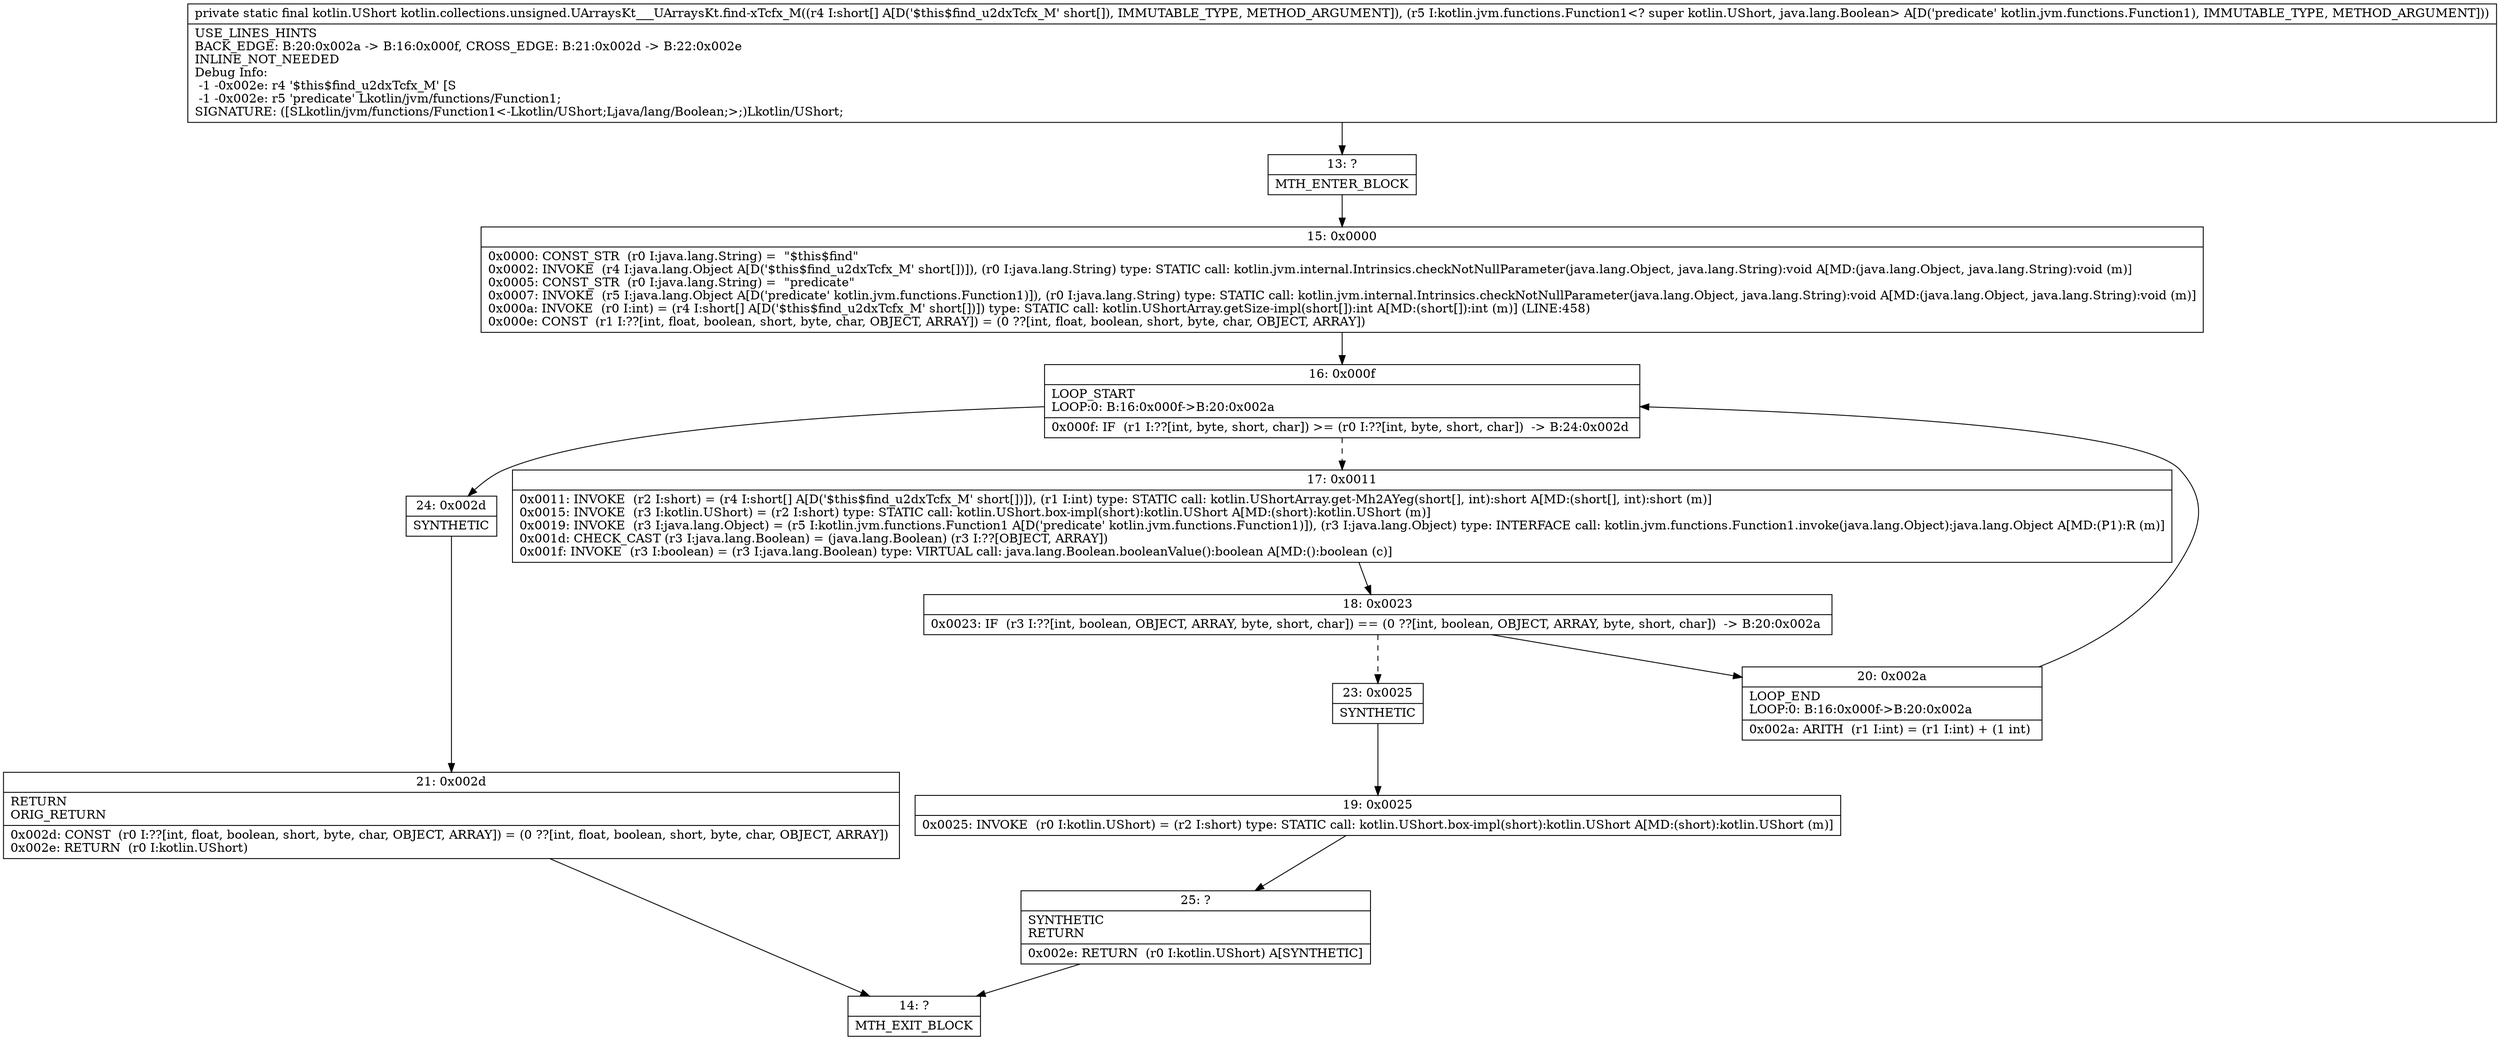 digraph "CFG forkotlin.collections.unsigned.UArraysKt___UArraysKt.find\-xTcfx_M([SLkotlin\/jvm\/functions\/Function1;)Lkotlin\/UShort;" {
Node_13 [shape=record,label="{13\:\ ?|MTH_ENTER_BLOCK\l}"];
Node_15 [shape=record,label="{15\:\ 0x0000|0x0000: CONST_STR  (r0 I:java.lang.String) =  \"$this$find\" \l0x0002: INVOKE  (r4 I:java.lang.Object A[D('$this$find_u2dxTcfx_M' short[])]), (r0 I:java.lang.String) type: STATIC call: kotlin.jvm.internal.Intrinsics.checkNotNullParameter(java.lang.Object, java.lang.String):void A[MD:(java.lang.Object, java.lang.String):void (m)]\l0x0005: CONST_STR  (r0 I:java.lang.String) =  \"predicate\" \l0x0007: INVOKE  (r5 I:java.lang.Object A[D('predicate' kotlin.jvm.functions.Function1)]), (r0 I:java.lang.String) type: STATIC call: kotlin.jvm.internal.Intrinsics.checkNotNullParameter(java.lang.Object, java.lang.String):void A[MD:(java.lang.Object, java.lang.String):void (m)]\l0x000a: INVOKE  (r0 I:int) = (r4 I:short[] A[D('$this$find_u2dxTcfx_M' short[])]) type: STATIC call: kotlin.UShortArray.getSize\-impl(short[]):int A[MD:(short[]):int (m)] (LINE:458)\l0x000e: CONST  (r1 I:??[int, float, boolean, short, byte, char, OBJECT, ARRAY]) = (0 ??[int, float, boolean, short, byte, char, OBJECT, ARRAY]) \l}"];
Node_16 [shape=record,label="{16\:\ 0x000f|LOOP_START\lLOOP:0: B:16:0x000f\-\>B:20:0x002a\l|0x000f: IF  (r1 I:??[int, byte, short, char]) \>= (r0 I:??[int, byte, short, char])  \-\> B:24:0x002d \l}"];
Node_17 [shape=record,label="{17\:\ 0x0011|0x0011: INVOKE  (r2 I:short) = (r4 I:short[] A[D('$this$find_u2dxTcfx_M' short[])]), (r1 I:int) type: STATIC call: kotlin.UShortArray.get\-Mh2AYeg(short[], int):short A[MD:(short[], int):short (m)]\l0x0015: INVOKE  (r3 I:kotlin.UShort) = (r2 I:short) type: STATIC call: kotlin.UShort.box\-impl(short):kotlin.UShort A[MD:(short):kotlin.UShort (m)]\l0x0019: INVOKE  (r3 I:java.lang.Object) = (r5 I:kotlin.jvm.functions.Function1 A[D('predicate' kotlin.jvm.functions.Function1)]), (r3 I:java.lang.Object) type: INTERFACE call: kotlin.jvm.functions.Function1.invoke(java.lang.Object):java.lang.Object A[MD:(P1):R (m)]\l0x001d: CHECK_CAST (r3 I:java.lang.Boolean) = (java.lang.Boolean) (r3 I:??[OBJECT, ARRAY]) \l0x001f: INVOKE  (r3 I:boolean) = (r3 I:java.lang.Boolean) type: VIRTUAL call: java.lang.Boolean.booleanValue():boolean A[MD:():boolean (c)]\l}"];
Node_18 [shape=record,label="{18\:\ 0x0023|0x0023: IF  (r3 I:??[int, boolean, OBJECT, ARRAY, byte, short, char]) == (0 ??[int, boolean, OBJECT, ARRAY, byte, short, char])  \-\> B:20:0x002a \l}"];
Node_20 [shape=record,label="{20\:\ 0x002a|LOOP_END\lLOOP:0: B:16:0x000f\-\>B:20:0x002a\l|0x002a: ARITH  (r1 I:int) = (r1 I:int) + (1 int) \l}"];
Node_23 [shape=record,label="{23\:\ 0x0025|SYNTHETIC\l}"];
Node_19 [shape=record,label="{19\:\ 0x0025|0x0025: INVOKE  (r0 I:kotlin.UShort) = (r2 I:short) type: STATIC call: kotlin.UShort.box\-impl(short):kotlin.UShort A[MD:(short):kotlin.UShort (m)]\l}"];
Node_25 [shape=record,label="{25\:\ ?|SYNTHETIC\lRETURN\l|0x002e: RETURN  (r0 I:kotlin.UShort) A[SYNTHETIC]\l}"];
Node_14 [shape=record,label="{14\:\ ?|MTH_EXIT_BLOCK\l}"];
Node_24 [shape=record,label="{24\:\ 0x002d|SYNTHETIC\l}"];
Node_21 [shape=record,label="{21\:\ 0x002d|RETURN\lORIG_RETURN\l|0x002d: CONST  (r0 I:??[int, float, boolean, short, byte, char, OBJECT, ARRAY]) = (0 ??[int, float, boolean, short, byte, char, OBJECT, ARRAY]) \l0x002e: RETURN  (r0 I:kotlin.UShort) \l}"];
MethodNode[shape=record,label="{private static final kotlin.UShort kotlin.collections.unsigned.UArraysKt___UArraysKt.find\-xTcfx_M((r4 I:short[] A[D('$this$find_u2dxTcfx_M' short[]), IMMUTABLE_TYPE, METHOD_ARGUMENT]), (r5 I:kotlin.jvm.functions.Function1\<? super kotlin.UShort, java.lang.Boolean\> A[D('predicate' kotlin.jvm.functions.Function1), IMMUTABLE_TYPE, METHOD_ARGUMENT]))  | USE_LINES_HINTS\lBACK_EDGE: B:20:0x002a \-\> B:16:0x000f, CROSS_EDGE: B:21:0x002d \-\> B:22:0x002e\lINLINE_NOT_NEEDED\lDebug Info:\l  \-1 \-0x002e: r4 '$this$find_u2dxTcfx_M' [S\l  \-1 \-0x002e: r5 'predicate' Lkotlin\/jvm\/functions\/Function1;\lSIGNATURE: ([SLkotlin\/jvm\/functions\/Function1\<\-Lkotlin\/UShort;Ljava\/lang\/Boolean;\>;)Lkotlin\/UShort;\l}"];
MethodNode -> Node_13;Node_13 -> Node_15;
Node_15 -> Node_16;
Node_16 -> Node_17[style=dashed];
Node_16 -> Node_24;
Node_17 -> Node_18;
Node_18 -> Node_20;
Node_18 -> Node_23[style=dashed];
Node_20 -> Node_16;
Node_23 -> Node_19;
Node_19 -> Node_25;
Node_25 -> Node_14;
Node_24 -> Node_21;
Node_21 -> Node_14;
}

